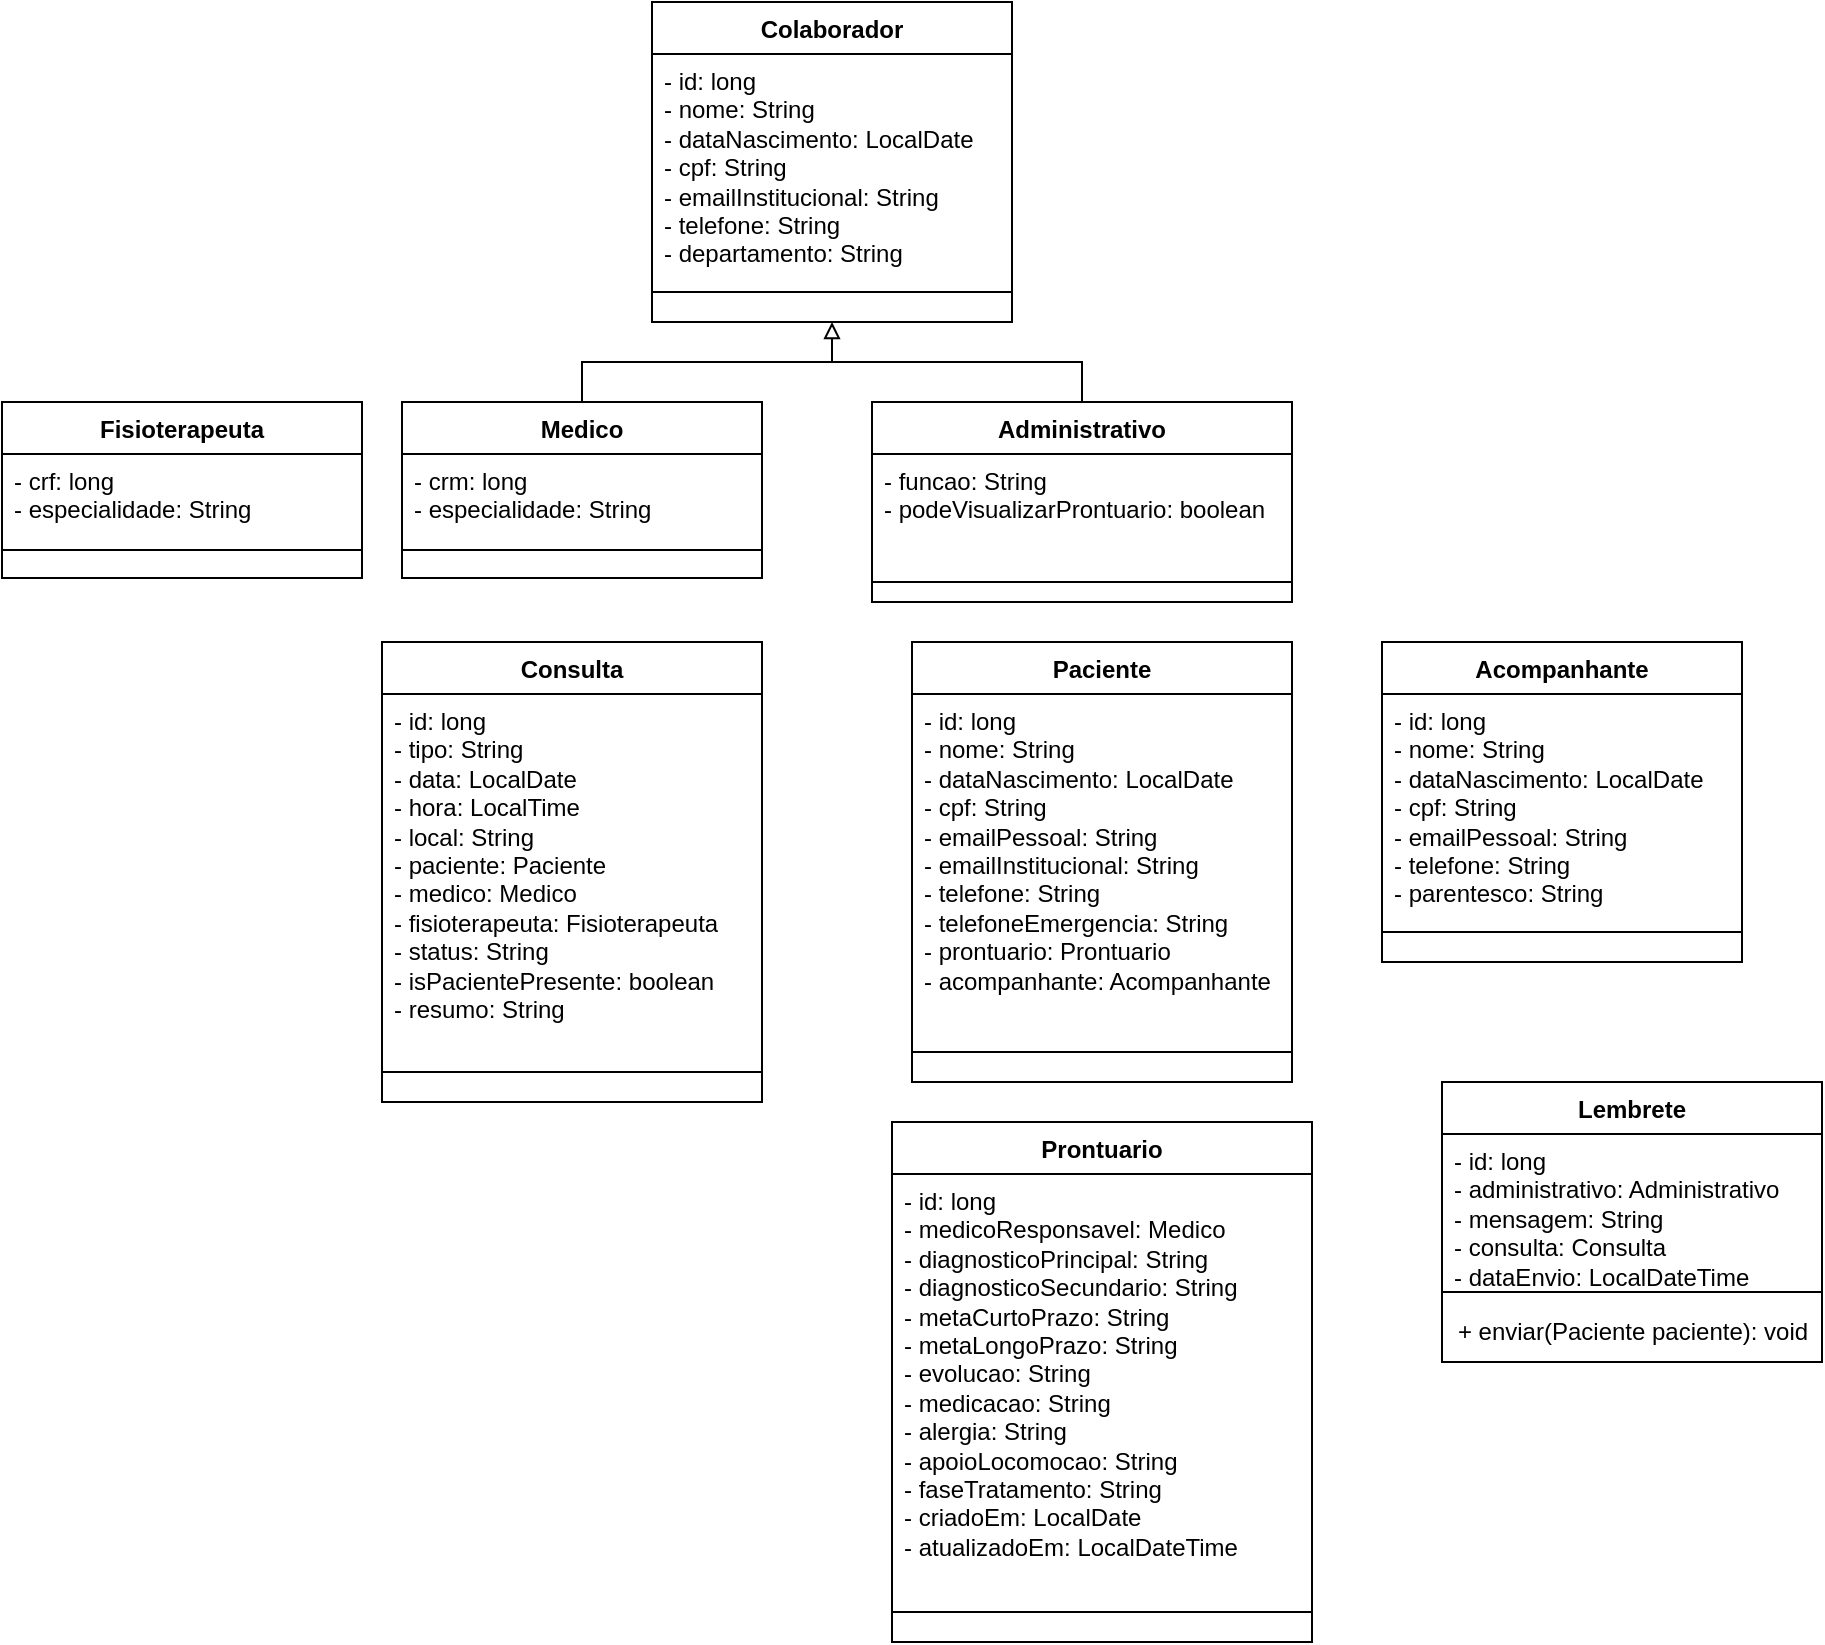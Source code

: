 <mxfile version="27.0.5">
  <diagram name="Page-1" id="TqM6rOCAMLSZhc4WccSW">
    <mxGraphModel dx="1025" dy="729" grid="1" gridSize="10" guides="1" tooltips="1" connect="1" arrows="1" fold="1" page="1" pageScale="1" pageWidth="827" pageHeight="1169" math="0" shadow="0">
      <root>
        <mxCell id="0" />
        <mxCell id="1" parent="0" />
        <mxCell id="oIa6kCzE7Dzic2fOt5Yq-1" value="Colaborador" style="swimlane;fontStyle=1;align=center;verticalAlign=top;childLayout=stackLayout;horizontal=1;startSize=26;horizontalStack=0;resizeParent=1;resizeParentMax=0;resizeLast=0;collapsible=1;marginBottom=0;whiteSpace=wrap;html=1;" vertex="1" parent="1">
          <mxGeometry x="745" y="80" width="180" height="160" as="geometry" />
        </mxCell>
        <mxCell id="oIa6kCzE7Dzic2fOt5Yq-2" value="&lt;div&gt;- id: long&lt;/div&gt;- nome: String&lt;div&gt;- dataNascimento: LocalDate&lt;br&gt;&lt;div&gt;- cpf: String&lt;/div&gt;&lt;/div&gt;&lt;div&gt;- emailInstitucional: String&lt;/div&gt;&lt;div&gt;- telefone: String&lt;/div&gt;&lt;div&gt;- departamento: String&lt;/div&gt;" style="text;strokeColor=none;fillColor=none;align=left;verticalAlign=top;spacingLeft=4;spacingRight=4;overflow=hidden;rotatable=0;points=[[0,0.5],[1,0.5]];portConstraint=eastwest;whiteSpace=wrap;html=1;" vertex="1" parent="oIa6kCzE7Dzic2fOt5Yq-1">
          <mxGeometry y="26" width="180" height="104" as="geometry" />
        </mxCell>
        <mxCell id="oIa6kCzE7Dzic2fOt5Yq-3" value="" style="line;strokeWidth=1;fillColor=none;align=left;verticalAlign=middle;spacingTop=-1;spacingLeft=3;spacingRight=3;rotatable=0;labelPosition=right;points=[];portConstraint=eastwest;strokeColor=inherit;" vertex="1" parent="oIa6kCzE7Dzic2fOt5Yq-1">
          <mxGeometry y="130" width="180" height="30" as="geometry" />
        </mxCell>
        <mxCell id="oIa6kCzE7Dzic2fOt5Yq-4" style="edgeStyle=orthogonalEdgeStyle;rounded=0;orthogonalLoop=1;jettySize=auto;html=1;exitX=0.5;exitY=0;exitDx=0;exitDy=0;entryX=0.5;entryY=1;entryDx=0;entryDy=0;fillColor=#FFFFFF;endArrow=block;endFill=0;" edge="1" parent="1" source="oIa6kCzE7Dzic2fOt5Yq-5" target="oIa6kCzE7Dzic2fOt5Yq-1">
          <mxGeometry relative="1" as="geometry" />
        </mxCell>
        <mxCell id="oIa6kCzE7Dzic2fOt5Yq-5" value="Medico" style="swimlane;fontStyle=1;align=center;verticalAlign=top;childLayout=stackLayout;horizontal=1;startSize=26;horizontalStack=0;resizeParent=1;resizeParentMax=0;resizeLast=0;collapsible=1;marginBottom=0;whiteSpace=wrap;html=1;" vertex="1" parent="1">
          <mxGeometry x="620" y="280" width="180" height="88" as="geometry" />
        </mxCell>
        <mxCell id="oIa6kCzE7Dzic2fOt5Yq-6" value="&lt;div&gt;- crm: long&lt;/div&gt;- especialidade: String&lt;div&gt;&lt;br&gt;&lt;/div&gt;" style="text;strokeColor=none;fillColor=none;align=left;verticalAlign=top;spacingLeft=4;spacingRight=4;overflow=hidden;rotatable=0;points=[[0,0.5],[1,0.5]];portConstraint=eastwest;whiteSpace=wrap;html=1;" vertex="1" parent="oIa6kCzE7Dzic2fOt5Yq-5">
          <mxGeometry y="26" width="180" height="34" as="geometry" />
        </mxCell>
        <mxCell id="oIa6kCzE7Dzic2fOt5Yq-7" value="" style="line;strokeWidth=1;fillColor=none;align=left;verticalAlign=middle;spacingTop=-1;spacingLeft=3;spacingRight=3;rotatable=0;labelPosition=right;points=[];portConstraint=eastwest;strokeColor=inherit;" vertex="1" parent="oIa6kCzE7Dzic2fOt5Yq-5">
          <mxGeometry y="60" width="180" height="28" as="geometry" />
        </mxCell>
        <mxCell id="oIa6kCzE7Dzic2fOt5Yq-8" style="edgeStyle=orthogonalEdgeStyle;shape=connector;rounded=0;orthogonalLoop=1;jettySize=auto;html=1;exitX=0.5;exitY=0;exitDx=0;exitDy=0;strokeColor=default;align=center;verticalAlign=middle;fontFamily=Helvetica;fontSize=11;fontColor=default;labelBackgroundColor=default;endArrow=none;fillColor=#FFFFFF;strokeWidth=1;endFill=0;" edge="1" parent="1">
          <mxGeometry relative="1" as="geometry">
            <mxPoint x="805" y="260" as="targetPoint" />
            <mxPoint x="930" y="280" as="sourcePoint" />
            <Array as="points">
              <mxPoint x="960" y="260" />
            </Array>
          </mxGeometry>
        </mxCell>
        <mxCell id="oIa6kCzE7Dzic2fOt5Yq-9" value="Administrativo" style="swimlane;fontStyle=1;align=center;verticalAlign=top;childLayout=stackLayout;horizontal=1;startSize=26;horizontalStack=0;resizeParent=1;resizeParentMax=0;resizeLast=0;collapsible=1;marginBottom=0;whiteSpace=wrap;html=1;" vertex="1" parent="1">
          <mxGeometry x="855" y="280" width="210" height="100" as="geometry" />
        </mxCell>
        <mxCell id="oIa6kCzE7Dzic2fOt5Yq-10" value="&lt;div&gt;- funcao: String&lt;/div&gt;&lt;div&gt;- podeVisualizarProntuario: boolean&lt;br&gt;&lt;div&gt;&lt;br&gt;&lt;/div&gt;&lt;/div&gt;" style="text;strokeColor=none;fillColor=none;align=left;verticalAlign=top;spacingLeft=4;spacingRight=4;overflow=hidden;rotatable=0;points=[[0,0.5],[1,0.5]];portConstraint=eastwest;whiteSpace=wrap;html=1;" vertex="1" parent="oIa6kCzE7Dzic2fOt5Yq-9">
          <mxGeometry y="26" width="210" height="54" as="geometry" />
        </mxCell>
        <mxCell id="oIa6kCzE7Dzic2fOt5Yq-11" value="" style="line;strokeWidth=1;fillColor=none;align=left;verticalAlign=middle;spacingTop=-1;spacingLeft=3;spacingRight=3;rotatable=0;labelPosition=right;points=[];portConstraint=eastwest;strokeColor=inherit;" vertex="1" parent="oIa6kCzE7Dzic2fOt5Yq-9">
          <mxGeometry y="80" width="210" height="20" as="geometry" />
        </mxCell>
        <mxCell id="oIa6kCzE7Dzic2fOt5Yq-12" value="Paciente" style="swimlane;fontStyle=1;align=center;verticalAlign=top;childLayout=stackLayout;horizontal=1;startSize=26;horizontalStack=0;resizeParent=1;resizeParentMax=0;resizeLast=0;collapsible=1;marginBottom=0;whiteSpace=wrap;html=1;" vertex="1" parent="1">
          <mxGeometry x="875" y="400" width="190" height="220" as="geometry" />
        </mxCell>
        <mxCell id="oIa6kCzE7Dzic2fOt5Yq-13" value="&lt;div&gt;- id: long&lt;/div&gt;- nome: String&lt;div&gt;- dataNascimento: LocalDate&lt;br&gt;&lt;div&gt;- cpf: String&lt;/div&gt;&lt;/div&gt;&lt;div&gt;- emailPessoal: String&lt;/div&gt;&lt;div&gt;- emailInstitucional: String&lt;/div&gt;&lt;div&gt;- telefone: String&lt;/div&gt;&lt;div&gt;- telefoneEmergencia: String&lt;/div&gt;&lt;div&gt;&lt;span style=&quot;background-color: transparent; color: light-dark(rgb(0, 0, 0), rgb(255, 255, 255));&quot;&gt;- prontuario: Prontuario&lt;/span&gt;&lt;/div&gt;&lt;div&gt;&lt;span style=&quot;background-color: transparent; color: light-dark(rgb(0, 0, 0), rgb(255, 255, 255));&quot;&gt;- acompanhante: Acompanhante&lt;/span&gt;&lt;/div&gt;" style="text;strokeColor=none;fillColor=none;align=left;verticalAlign=top;spacingLeft=4;spacingRight=4;overflow=hidden;rotatable=0;points=[[0,0.5],[1,0.5]];portConstraint=eastwest;whiteSpace=wrap;html=1;" vertex="1" parent="oIa6kCzE7Dzic2fOt5Yq-12">
          <mxGeometry y="26" width="190" height="164" as="geometry" />
        </mxCell>
        <mxCell id="oIa6kCzE7Dzic2fOt5Yq-14" value="" style="line;strokeWidth=1;fillColor=none;align=left;verticalAlign=middle;spacingTop=-1;spacingLeft=3;spacingRight=3;rotatable=0;labelPosition=right;points=[];portConstraint=eastwest;strokeColor=inherit;" vertex="1" parent="oIa6kCzE7Dzic2fOt5Yq-12">
          <mxGeometry y="190" width="190" height="30" as="geometry" />
        </mxCell>
        <mxCell id="oIa6kCzE7Dzic2fOt5Yq-15" value="Acompanhante" style="swimlane;fontStyle=1;align=center;verticalAlign=top;childLayout=stackLayout;horizontal=1;startSize=26;horizontalStack=0;resizeParent=1;resizeParentMax=0;resizeLast=0;collapsible=1;marginBottom=0;whiteSpace=wrap;html=1;" vertex="1" parent="1">
          <mxGeometry x="1110" y="400" width="180" height="160" as="geometry" />
        </mxCell>
        <mxCell id="oIa6kCzE7Dzic2fOt5Yq-16" value="&lt;div&gt;- id: long&lt;/div&gt;- nome: String&lt;div&gt;- dataNascimento: LocalDate&lt;br&gt;&lt;div&gt;- cpf: String&lt;/div&gt;&lt;/div&gt;&lt;div&gt;- emailPessoal: String&lt;/div&gt;&lt;div&gt;- telefone: String&lt;/div&gt;&lt;div&gt;- parentesco: String&lt;/div&gt;" style="text;strokeColor=none;fillColor=none;align=left;verticalAlign=top;spacingLeft=4;spacingRight=4;overflow=hidden;rotatable=0;points=[[0,0.5],[1,0.5]];portConstraint=eastwest;whiteSpace=wrap;html=1;" vertex="1" parent="oIa6kCzE7Dzic2fOt5Yq-15">
          <mxGeometry y="26" width="180" height="104" as="geometry" />
        </mxCell>
        <mxCell id="oIa6kCzE7Dzic2fOt5Yq-17" value="" style="line;strokeWidth=1;fillColor=none;align=left;verticalAlign=middle;spacingTop=-1;spacingLeft=3;spacingRight=3;rotatable=0;labelPosition=right;points=[];portConstraint=eastwest;strokeColor=inherit;" vertex="1" parent="oIa6kCzE7Dzic2fOt5Yq-15">
          <mxGeometry y="130" width="180" height="30" as="geometry" />
        </mxCell>
        <mxCell id="oIa6kCzE7Dzic2fOt5Yq-18" value="Consulta" style="swimlane;fontStyle=1;align=center;verticalAlign=top;childLayout=stackLayout;horizontal=1;startSize=26;horizontalStack=0;resizeParent=1;resizeParentMax=0;resizeLast=0;collapsible=1;marginBottom=0;whiteSpace=wrap;html=1;" vertex="1" parent="1">
          <mxGeometry x="610" y="400" width="190" height="230" as="geometry" />
        </mxCell>
        <mxCell id="oIa6kCzE7Dzic2fOt5Yq-19" value="&lt;div&gt;- id: long&lt;/div&gt;&lt;div&gt;&lt;div&gt;- tipo: String&lt;/div&gt;&lt;/div&gt;- data: LocalDate&lt;div&gt;- hora: LocalTime&lt;/div&gt;&lt;div&gt;- local: String&lt;br&gt;&lt;div&gt;- paciente: Paciente&lt;/div&gt;&lt;/div&gt;&lt;div&gt;- medico: Medico&lt;/div&gt;&lt;div&gt;- fisioterapeuta: Fisioterapeuta&lt;/div&gt;&lt;div&gt;- status: String&lt;/div&gt;&lt;div&gt;&lt;span style=&quot;background-color: transparent; color: light-dark(rgb(0, 0, 0), rgb(255, 255, 255));&quot;&gt;- isPacientePresente: boolean&lt;/span&gt;&lt;/div&gt;&lt;div&gt;- resumo: String&lt;/div&gt;" style="text;strokeColor=none;fillColor=none;align=left;verticalAlign=top;spacingLeft=4;spacingRight=4;overflow=hidden;rotatable=0;points=[[0,0.5],[1,0.5]];portConstraint=eastwest;whiteSpace=wrap;html=1;" vertex="1" parent="oIa6kCzE7Dzic2fOt5Yq-18">
          <mxGeometry y="26" width="190" height="174" as="geometry" />
        </mxCell>
        <mxCell id="oIa6kCzE7Dzic2fOt5Yq-20" value="" style="line;strokeWidth=1;fillColor=none;align=left;verticalAlign=middle;spacingTop=-1;spacingLeft=3;spacingRight=3;rotatable=0;labelPosition=right;points=[];portConstraint=eastwest;strokeColor=inherit;" vertex="1" parent="oIa6kCzE7Dzic2fOt5Yq-18">
          <mxGeometry y="200" width="190" height="30" as="geometry" />
        </mxCell>
        <mxCell id="oIa6kCzE7Dzic2fOt5Yq-21" value="Prontuario" style="swimlane;fontStyle=1;align=center;verticalAlign=top;childLayout=stackLayout;horizontal=1;startSize=26;horizontalStack=0;resizeParent=1;resizeParentMax=0;resizeLast=0;collapsible=1;marginBottom=0;whiteSpace=wrap;html=1;" vertex="1" parent="1">
          <mxGeometry x="865" y="640" width="210" height="260" as="geometry" />
        </mxCell>
        <mxCell id="oIa6kCzE7Dzic2fOt5Yq-22" value="&lt;div&gt;- id: long&lt;/div&gt;- medicoResponsavel: Medico&lt;div&gt;- diagnosticoPrincipal: String&lt;/div&gt;&lt;div&gt;- diagnosticoSecundario: String&lt;/div&gt;&lt;div&gt;- metaCurtoPrazo: String&lt;/div&gt;&lt;div&gt;- metaLongoPrazo: String&lt;/div&gt;&lt;div&gt;- evolucao: String&lt;/div&gt;&lt;div&gt;- medicacao: String&lt;/div&gt;&lt;div&gt;&lt;span style=&quot;background-color: transparent; color: light-dark(rgb(0, 0, 0), rgb(255, 255, 255));&quot;&gt;- alergia: String&lt;/span&gt;&lt;/div&gt;&lt;div&gt;&lt;div&gt;- apoioLocomocao: String&lt;/div&gt;&lt;/div&gt;&lt;div&gt;- faseTratamento: String&lt;/div&gt;&lt;div&gt;- criadoEm: LocalDate&lt;/div&gt;&lt;div&gt;- atualizadoEm: LocalDateTime&lt;/div&gt;&lt;div&gt;&lt;br&gt;&lt;/div&gt;&lt;div&gt;&lt;br&gt;&lt;/div&gt;" style="text;strokeColor=none;fillColor=none;align=left;verticalAlign=top;spacingLeft=4;spacingRight=4;overflow=hidden;rotatable=0;points=[[0,0.5],[1,0.5]];portConstraint=eastwest;whiteSpace=wrap;html=1;" vertex="1" parent="oIa6kCzE7Dzic2fOt5Yq-21">
          <mxGeometry y="26" width="210" height="204" as="geometry" />
        </mxCell>
        <mxCell id="oIa6kCzE7Dzic2fOt5Yq-23" value="" style="line;strokeWidth=1;fillColor=none;align=left;verticalAlign=middle;spacingTop=-1;spacingLeft=3;spacingRight=3;rotatable=0;labelPosition=right;points=[];portConstraint=eastwest;strokeColor=inherit;" vertex="1" parent="oIa6kCzE7Dzic2fOt5Yq-21">
          <mxGeometry y="230" width="210" height="30" as="geometry" />
        </mxCell>
        <mxCell id="oIa6kCzE7Dzic2fOt5Yq-24" value="Lembrete" style="swimlane;fontStyle=1;align=center;verticalAlign=top;childLayout=stackLayout;horizontal=1;startSize=26;horizontalStack=0;resizeParent=1;resizeParentMax=0;resizeLast=0;collapsible=1;marginBottom=0;whiteSpace=wrap;html=1;" vertex="1" parent="1">
          <mxGeometry x="1140" y="620" width="190" height="140" as="geometry" />
        </mxCell>
        <mxCell id="oIa6kCzE7Dzic2fOt5Yq-25" value="&lt;div&gt;- id: long&lt;/div&gt;&lt;div&gt;- administrativo: Administrativo&lt;/div&gt;&lt;div&gt;- mensagem: String&lt;/div&gt;&lt;div&gt;- consulta: Consulta&lt;/div&gt;&lt;div&gt;- dataEnvio: LocalDateTime&lt;/div&gt;&lt;div&gt;- status: String&lt;/div&gt;" style="text;strokeColor=none;fillColor=none;align=left;verticalAlign=top;spacingLeft=4;spacingRight=4;overflow=hidden;rotatable=0;points=[[0,0.5],[1,0.5]];portConstraint=eastwest;whiteSpace=wrap;html=1;" vertex="1" parent="oIa6kCzE7Dzic2fOt5Yq-24">
          <mxGeometry y="26" width="190" height="74" as="geometry" />
        </mxCell>
        <mxCell id="oIa6kCzE7Dzic2fOt5Yq-26" value="" style="line;strokeWidth=1;fillColor=none;align=left;verticalAlign=middle;spacingTop=-1;spacingLeft=3;spacingRight=3;rotatable=0;labelPosition=right;points=[];portConstraint=eastwest;strokeColor=inherit;" vertex="1" parent="oIa6kCzE7Dzic2fOt5Yq-24">
          <mxGeometry y="100" width="190" height="10" as="geometry" />
        </mxCell>
        <mxCell id="oIa6kCzE7Dzic2fOt5Yq-27" value="+ enviar(Paciente paciente): void" style="text;html=1;align=center;verticalAlign=middle;resizable=0;points=[];autosize=1;strokeColor=none;fillColor=none;" vertex="1" parent="oIa6kCzE7Dzic2fOt5Yq-24">
          <mxGeometry y="110" width="190" height="30" as="geometry" />
        </mxCell>
        <mxCell id="oIa6kCzE7Dzic2fOt5Yq-31" value="Fisioterapeuta" style="swimlane;fontStyle=1;align=center;verticalAlign=top;childLayout=stackLayout;horizontal=1;startSize=26;horizontalStack=0;resizeParent=1;resizeParentMax=0;resizeLast=0;collapsible=1;marginBottom=0;whiteSpace=wrap;html=1;" vertex="1" parent="1">
          <mxGeometry x="420" y="280" width="180" height="88" as="geometry" />
        </mxCell>
        <mxCell id="oIa6kCzE7Dzic2fOt5Yq-32" value="&lt;div&gt;- crf: long&lt;/div&gt;- especialidade: String&lt;div&gt;&lt;br&gt;&lt;/div&gt;" style="text;strokeColor=none;fillColor=none;align=left;verticalAlign=top;spacingLeft=4;spacingRight=4;overflow=hidden;rotatable=0;points=[[0,0.5],[1,0.5]];portConstraint=eastwest;whiteSpace=wrap;html=1;" vertex="1" parent="oIa6kCzE7Dzic2fOt5Yq-31">
          <mxGeometry y="26" width="180" height="34" as="geometry" />
        </mxCell>
        <mxCell id="oIa6kCzE7Dzic2fOt5Yq-33" value="" style="line;strokeWidth=1;fillColor=none;align=left;verticalAlign=middle;spacingTop=-1;spacingLeft=3;spacingRight=3;rotatable=0;labelPosition=right;points=[];portConstraint=eastwest;strokeColor=inherit;" vertex="1" parent="oIa6kCzE7Dzic2fOt5Yq-31">
          <mxGeometry y="60" width="180" height="28" as="geometry" />
        </mxCell>
      </root>
    </mxGraphModel>
  </diagram>
</mxfile>
